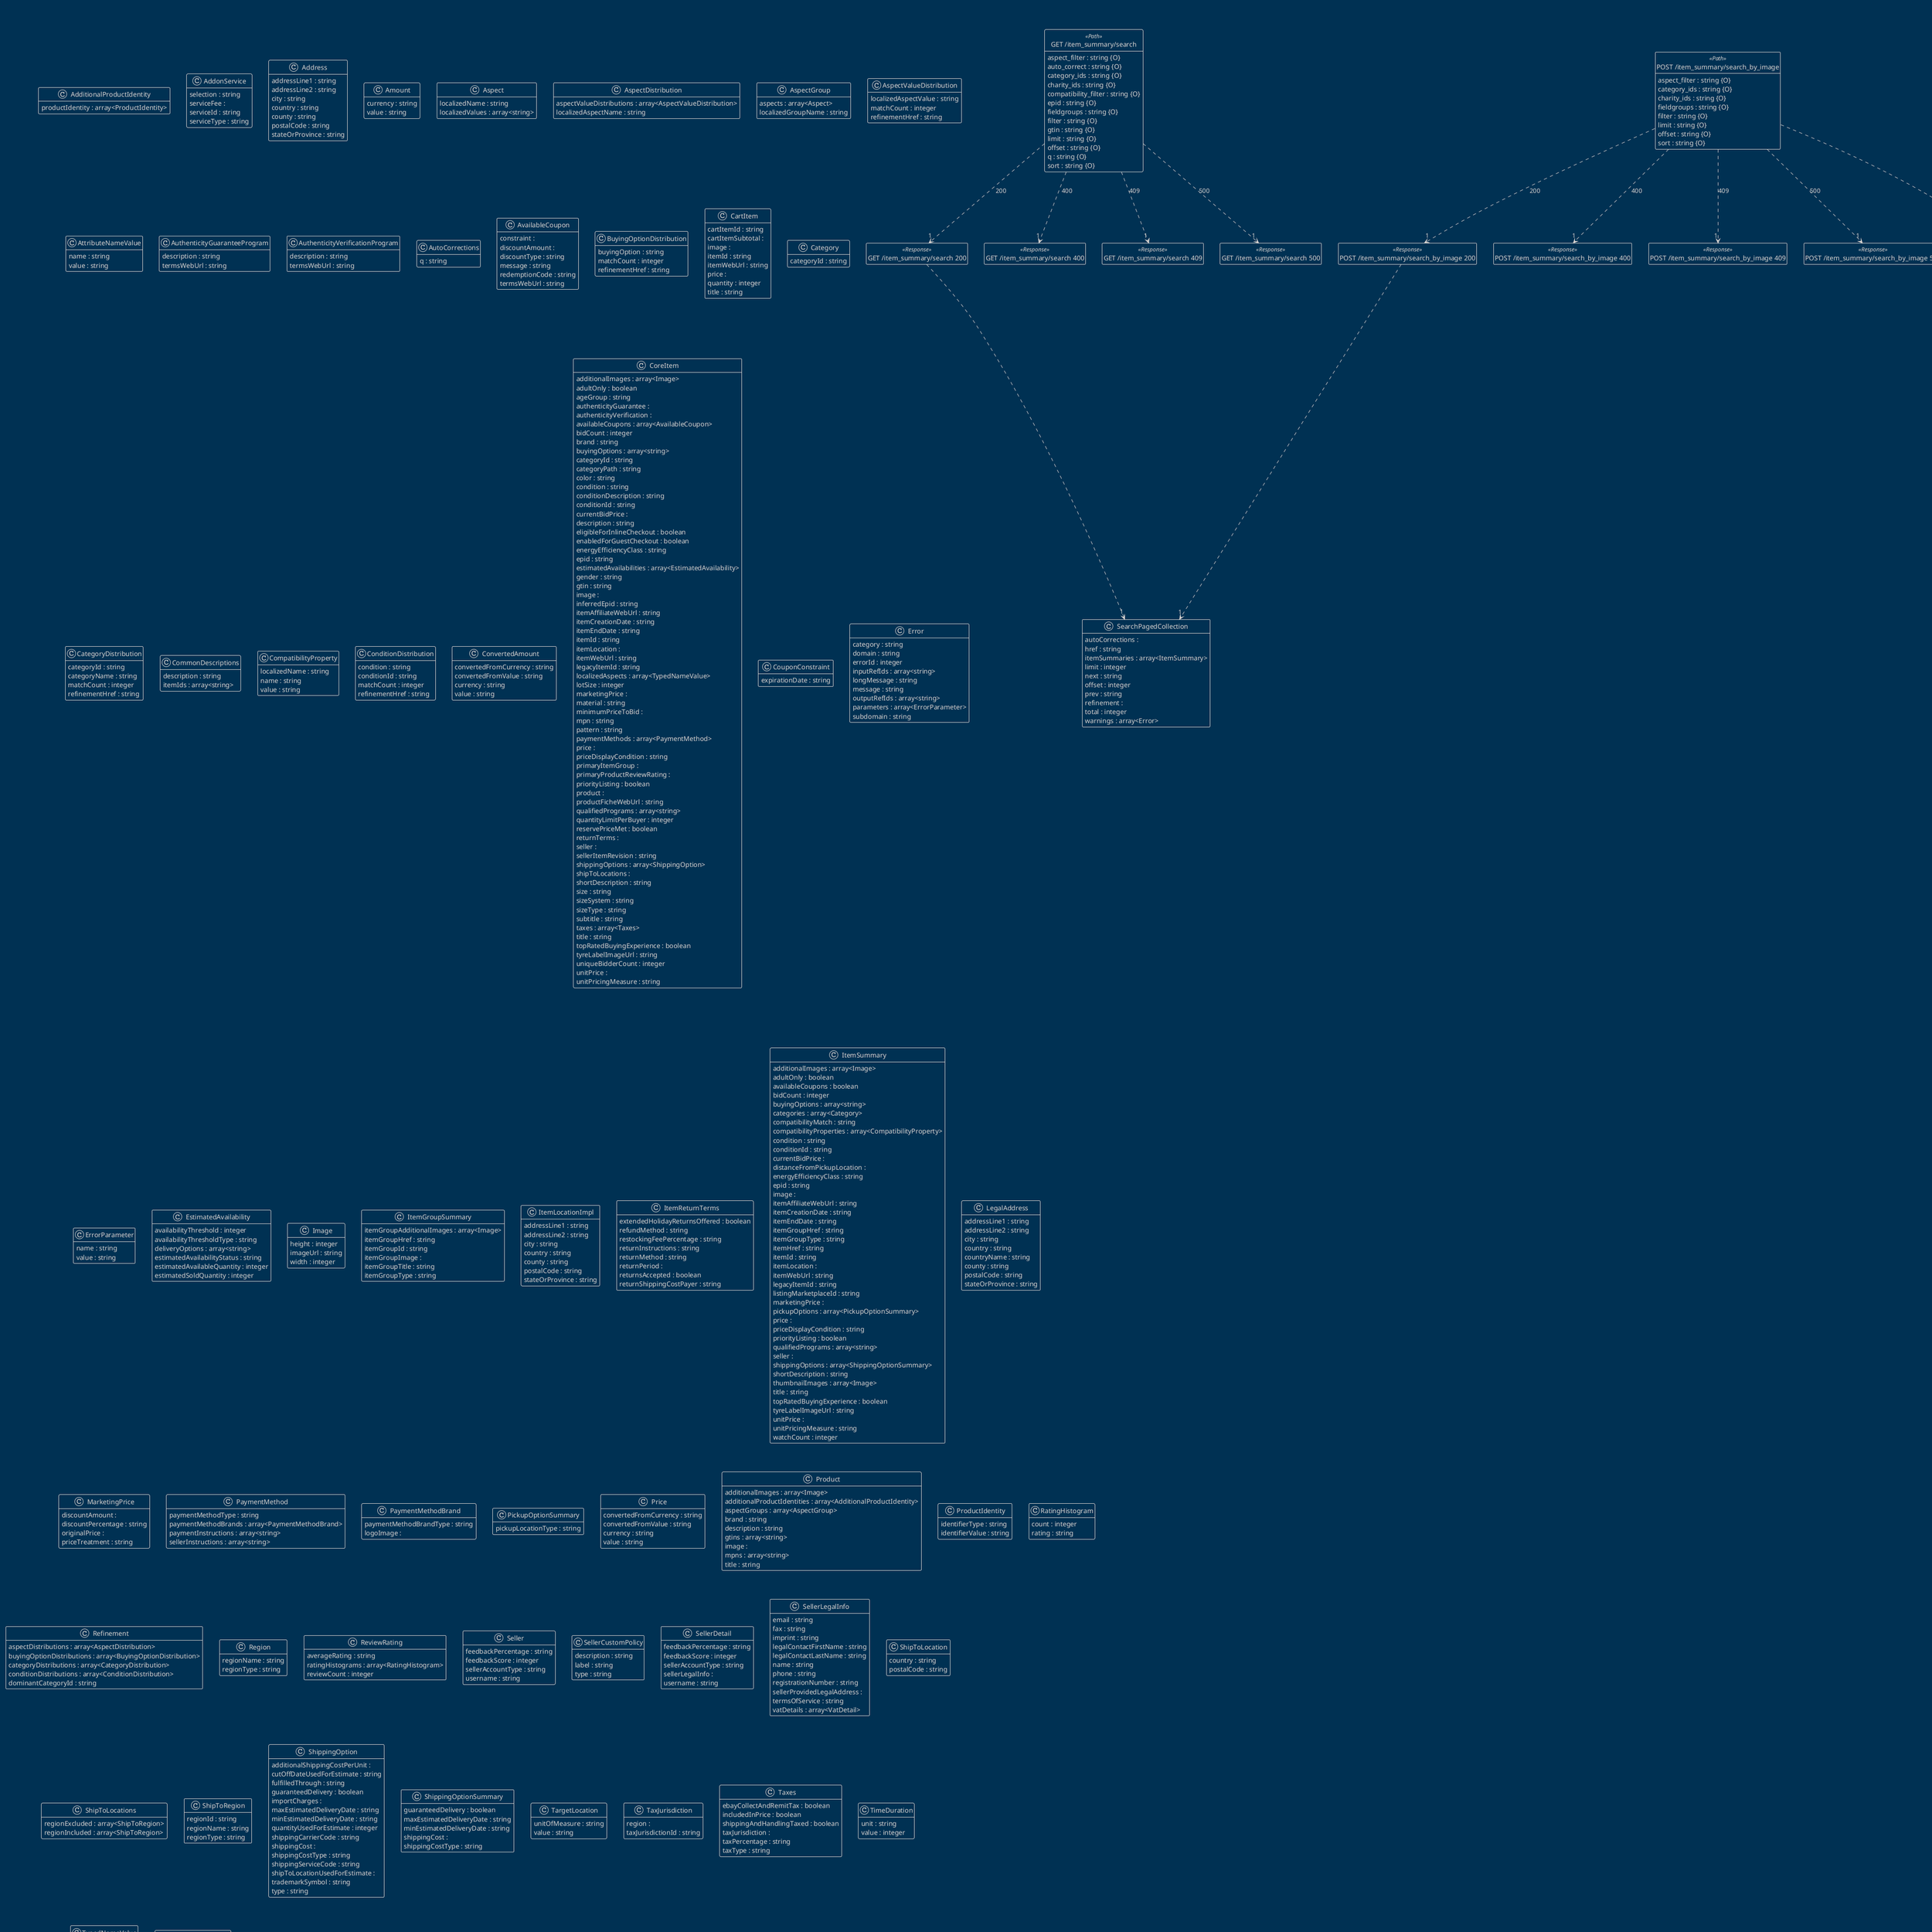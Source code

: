 @startuml OpenApi Type diagram

hide <<Path>> circle
hide <<Response>> circle
hide <<Parameter>> circle
hide empty methods
hide empty fields
set namespaceSeparator none

!theme blueprint
title Browse API v1.16.0
footer OpenApi Type diagram - futurum.openapi-to-plantuml
class "GET /item_summary/search" <<Path>> {
{field} aspect_filter : string {O}
{field} auto_correct : string {O}
{field} category_ids : string {O}
{field} charity_ids : string {O}
{field} compatibility_filter : string {O}
{field} epid : string {O}
{field} fieldgroups : string {O}
{field} filter : string {O}
{field} gtin : string {O}
{field} limit : string {O}
{field} offset : string {O}
{field} q : string {O}
{field} sort : string {O}
}

class "GET /item_summary/search 200" <<Response>> { }
class "GET /item_summary/search 400" <<Response>> { }
class "GET /item_summary/search 409" <<Response>> { }
class "GET /item_summary/search 500" <<Response>> { }
class "POST /item_summary/search_by_image" <<Path>> {
{field} aspect_filter : string {O}
{field} category_ids : string {O}
{field} charity_ids : string {O}
{field} fieldgroups : string {O}
{field} filter : string {O}
{field} limit : string {O}
{field} offset : string {O}
{field} sort : string {O}
}

class "POST /item_summary/search_by_image 200" <<Response>> { }
class "POST /item_summary/search_by_image 400" <<Response>> { }
class "POST /item_summary/search_by_image 409" <<Response>> { }
class "POST /item_summary/search_by_image 500" <<Response>> { }
class "GET /item/{item_id}" <<Path>> {
{field} fieldgroups : string {O}
{field} item_id : string
}

class "GET /item/{item_id} 200" <<Response>> { }
class "GET /item/{item_id} 400" <<Response>> { }
class "GET /item/{item_id} 404" <<Response>> { }
class "GET /item/{item_id} 409" <<Response>> { }
class "GET /item/{item_id} 500" <<Response>> { }
class "GET /item/get_item_by_legacy_id" <<Path>> {
{field} fieldgroups : string {O}
{field} legacy_item_id : string
{field} legacy_variation_id : string {O}
{field} legacy_variation_sku : string {O}
}

class "GET /item/get_item_by_legacy_id 200" <<Response>> { }
class "GET /item/get_item_by_legacy_id 400" <<Response>> { }
class "GET /item/get_item_by_legacy_id 404" <<Response>> { }
class "GET /item/get_item_by_legacy_id 409" <<Response>> { }
class "GET /item/get_item_by_legacy_id 500" <<Response>> { }
class "GET /item/" <<Path>> {
{field} item_ids : string {O}
{field} item_group_ids : string {O}
}

class "GET /item/ 200" <<Response>> { }
class "GET /item/ 400" <<Response>> { }
class "GET /item/ 404" <<Response>> { }
class "GET /item/ 409" <<Response>> { }
class "GET /item/ 500" <<Response>> { }
class "GET /item/get_items_by_item_group" <<Path>> {
{field} item_group_id : string
}

class "GET /item/get_items_by_item_group 200" <<Response>> { }
class "GET /item/get_items_by_item_group 400" <<Response>> { }
class "GET /item/get_items_by_item_group 404" <<Response>> { }
class "GET /item/get_items_by_item_group 409" <<Response>> { }
class "GET /item/get_items_by_item_group 500" <<Response>> { }
class "POST /item/{item_id}/check_compatibility" <<Path>> {
{field} item_id : string
{field} X-EBAY-C-MARKETPLACE-ID : string
}

class "POST /item/{item_id}/check_compatibility 200" <<Response>> { }
class "POST /item/{item_id}/check_compatibility 400" <<Response>> { }
class "POST /item/{item_id}/check_compatibility 404" <<Response>> { }
class "POST /item/{item_id}/check_compatibility 409" <<Response>> { }
class "POST /item/{item_id}/check_compatibility 500" <<Response>> { }
class "POST /shopping_cart/add_item" <<Path>> {
}

class "POST /shopping_cart/add_item 200" <<Response>> { }
class "POST /shopping_cart/add_item 204" <<Response>> { }
class "POST /shopping_cart/add_item 400" <<Response>> { }
class "POST /shopping_cart/add_item 403" <<Response>> { }
class "POST /shopping_cart/add_item 409" <<Response>> { }
class "POST /shopping_cart/add_item 500" <<Response>> { }
class "GET /shopping_cart/" <<Path>> {
}

class "GET /shopping_cart/ 200" <<Response>> { }
class "GET /shopping_cart/ 204" <<Response>> { }
class "GET /shopping_cart/ 400" <<Response>> { }
class "GET /shopping_cart/ 403" <<Response>> { }
class "GET /shopping_cart/ 404" <<Response>> { }
class "GET /shopping_cart/ 500" <<Response>> { }
class "POST /shopping_cart/remove_item" <<Path>> {
}

class "POST /shopping_cart/remove_item 200" <<Response>> { }
class "POST /shopping_cart/remove_item 204" <<Response>> { }
class "POST /shopping_cart/remove_item 400" <<Response>> { }
class "POST /shopping_cart/remove_item 403" <<Response>> { }
class "POST /shopping_cart/remove_item 409" <<Response>> { }
class "POST /shopping_cart/remove_item 500" <<Response>> { }
class "POST /shopping_cart/update_quantity" <<Path>> {
}

class "POST /shopping_cart/update_quantity 200" <<Response>> { }
class "POST /shopping_cart/update_quantity 400" <<Response>> { }
class "POST /shopping_cart/update_quantity 403" <<Response>> { }
class "POST /shopping_cart/update_quantity 409" <<Response>> { }
class "POST /shopping_cart/update_quantity 500" <<Response>> { }
class "AddCartItemInput" {
{field} itemId : string
{field} quantity : integer
}

class "AdditionalProductIdentity" {
{field} productIdentity : array<ProductIdentity>
}

class "AddonService" {
{field} selection : string
{field} serviceFee : 
{field} serviceId : string
{field} serviceType : string
}

class "Address" {
{field} addressLine1 : string
{field} addressLine2 : string
{field} city : string
{field} country : string
{field} county : string
{field} postalCode : string
{field} stateOrProvince : string
}

class "Amount" {
{field} currency : string
{field} value : string
}

class "Aspect" {
{field} localizedName : string
{field} localizedValues : array<string>
}

class "AspectDistribution" {
{field} aspectValueDistributions : array<AspectValueDistribution>
{field} localizedAspectName : string
}

class "AspectGroup" {
{field} aspects : array<Aspect>
{field} localizedGroupName : string
}

class "AspectValueDistribution" {
{field} localizedAspectValue : string
{field} matchCount : integer
{field} refinementHref : string
}

class "AttributeNameValue" {
{field} name : string
{field} value : string
}

class "AuthenticityGuaranteeProgram" {
{field} description : string
{field} termsWebUrl : string
}

class "AuthenticityVerificationProgram" {
{field} description : string
{field} termsWebUrl : string
}

class "AutoCorrections" {
{field} q : string
}

class "AvailableCoupon" {
{field} constraint : 
{field} discountAmount : 
{field} discountType : string
{field} message : string
{field} redemptionCode : string
{field} termsWebUrl : string
}

class "BuyingOptionDistribution" {
{field} buyingOption : string
{field} matchCount : integer
{field} refinementHref : string
}

class "CartItem" {
{field} cartItemId : string
{field} cartItemSubtotal : 
{field} image : 
{field} itemId : string
{field} itemWebUrl : string
{field} price : 
{field} quantity : integer
{field} title : string
}

class "Category" {
{field} categoryId : string
}

class "CategoryDistribution" {
{field} categoryId : string
{field} categoryName : string
{field} matchCount : integer
{field} refinementHref : string
}

class "CommonDescriptions" {
{field} description : string
{field} itemIds : array<string>
}

class "CompatibilityPayload" {
{field} compatibilityProperties : array<AttributeNameValue>
}

class "CompatibilityProperty" {
{field} localizedName : string
{field} name : string
{field} value : string
}

class "CompatibilityResponse" {
{field} compatibilityStatus : string
{field} warnings : array<Error>
}

class "ConditionDistribution" {
{field} condition : string
{field} conditionId : string
{field} matchCount : integer
{field} refinementHref : string
}

class "ConvertedAmount" {
{field} convertedFromCurrency : string
{field} convertedFromValue : string
{field} currency : string
{field} value : string
}

class "CoreItem" {
{field} additionalImages : array<Image>
{field} adultOnly : boolean
{field} ageGroup : string
{field} authenticityGuarantee : 
{field} authenticityVerification : 
{field} availableCoupons : array<AvailableCoupon>
{field} bidCount : integer
{field} brand : string
{field} buyingOptions : array<string>
{field} categoryId : string
{field} categoryPath : string
{field} color : string
{field} condition : string
{field} conditionDescription : string
{field} conditionId : string
{field} currentBidPrice : 
{field} description : string
{field} eligibleForInlineCheckout : boolean
{field} enabledForGuestCheckout : boolean
{field} energyEfficiencyClass : string
{field} epid : string
{field} estimatedAvailabilities : array<EstimatedAvailability>
{field} gender : string
{field} gtin : string
{field} image : 
{field} inferredEpid : string
{field} itemAffiliateWebUrl : string
{field} itemCreationDate : string
{field} itemEndDate : string
{field} itemId : string
{field} itemLocation : 
{field} itemWebUrl : string
{field} legacyItemId : string
{field} localizedAspects : array<TypedNameValue>
{field} lotSize : integer
{field} marketingPrice : 
{field} material : string
{field} minimumPriceToBid : 
{field} mpn : string
{field} pattern : string
{field} paymentMethods : array<PaymentMethod>
{field} price : 
{field} priceDisplayCondition : string
{field} primaryItemGroup : 
{field} primaryProductReviewRating : 
{field} priorityListing : boolean
{field} product : 
{field} productFicheWebUrl : string
{field} qualifiedPrograms : array<string>
{field} quantityLimitPerBuyer : integer
{field} reservePriceMet : boolean
{field} returnTerms : 
{field} seller : 
{field} sellerItemRevision : string
{field} shippingOptions : array<ShippingOption>
{field} shipToLocations : 
{field} shortDescription : string
{field} size : string
{field} sizeSystem : string
{field} sizeType : string
{field} subtitle : string
{field} taxes : array<Taxes>
{field} title : string
{field} topRatedBuyingExperience : boolean
{field} tyreLabelImageUrl : string
{field} uniqueBidderCount : integer
{field} unitPrice : 
{field} unitPricingMeasure : string
}

class "CouponConstraint" {
{field} expirationDate : string
}

class "Error" {
{field} category : string
{field} domain : string
{field} errorId : integer
{field} inputRefIds : array<string>
{field} longMessage : string
{field} message : string
{field} outputRefIds : array<string>
{field} parameters : array<ErrorParameter>
{field} subdomain : string
}

class "ErrorParameter" {
{field} name : string
{field} value : string
}

class "EstimatedAvailability" {
{field} availabilityThreshold : integer
{field} availabilityThresholdType : string
{field} deliveryOptions : array<string>
{field} estimatedAvailabilityStatus : string
{field} estimatedAvailableQuantity : integer
{field} estimatedSoldQuantity : integer
}

class "Image" {
{field} height : integer
{field} imageUrl : string
{field} width : integer
}

class "Item" {
{field} additionalImages : array<Image>
{field} addonServices : array<AddonService>
{field} adultOnly : boolean
{field} ageGroup : string
{field} authenticityGuarantee : 
{field} authenticityVerification : 
{field} availableCoupons : array<AvailableCoupon>
{field} bidCount : integer
{field} brand : string
{field} buyingOptions : array<string>
{field} categoryId : string
{field} categoryIdPath : string
{field} categoryPath : string
{field} color : string
{field} condition : string
{field} conditionDescription : string
{field} conditionId : string
{field} currentBidPrice : 
{field} description : string
{field} ecoParticipationFee : 
{field} eligibleForInlineCheckout : boolean
{field} enabledForGuestCheckout : boolean
{field} energyEfficiencyClass : string
{field} epid : string
{field} estimatedAvailabilities : array<EstimatedAvailability>
{field} gender : string
{field} gtin : string
{field} image : 
{field} inferredEpid : string
{field} itemAffiliateWebUrl : string
{field} itemCreationDate : string
{field} itemEndDate : string
{field} itemId : string
{field} itemLocation : 
{field} itemWebUrl : string
{field} legacyItemId : string
{field} listingMarketplaceId : string
{field} localizedAspects : array<TypedNameValue>
{field} lotSize : integer
{field} marketingPrice : 
{field} material : string
{field} minimumPriceToBid : 
{field} mpn : string
{field} pattern : string
{field} paymentMethods : array<PaymentMethod>
{field} price : 
{field} priceDisplayCondition : string
{field} primaryItemGroup : 
{field} primaryProductReviewRating : 
{field} priorityListing : boolean
{field} product : 
{field} productFicheWebUrl : string
{field} qualifiedPrograms : array<string>
{field} quantityLimitPerBuyer : integer
{field} reservePriceMet : boolean
{field} returnTerms : 
{field} seller : 
{field} sellerCustomPolicies : array<SellerCustomPolicy>
{field} sellerItemRevision : string
{field} shippingOptions : array<ShippingOption>
{field} shipToLocations : 
{field} shortDescription : string
{field} size : string
{field} sizeSystem : string
{field} sizeType : string
{field} subtitle : string
{field} taxes : array<Taxes>
{field} title : string
{field} topRatedBuyingExperience : boolean
{field} tyreLabelImageUrl : string
{field} uniqueBidderCount : integer
{field} unitPrice : 
{field} unitPricingMeasure : string
{field} warnings : array<Error>
{field} watchCount : integer
}

class "ItemGroup" {
{field} commonDescriptions : array<CommonDescriptions>
{field} items : array<Item>
{field} warnings : array<Error>
}

class "ItemGroupSummary" {
{field} itemGroupAdditionalImages : array<Image>
{field} itemGroupHref : string
{field} itemGroupId : string
{field} itemGroupImage : 
{field} itemGroupTitle : string
{field} itemGroupType : string
}

class "ItemLocationImpl" {
{field} addressLine1 : string
{field} addressLine2 : string
{field} city : string
{field} country : string
{field} county : string
{field} postalCode : string
{field} stateOrProvince : string
}

class "ItemReturnTerms" {
{field} extendedHolidayReturnsOffered : boolean
{field} refundMethod : string
{field} restockingFeePercentage : string
{field} returnInstructions : string
{field} returnMethod : string
{field} returnPeriod : 
{field} returnsAccepted : boolean
{field} returnShippingCostPayer : string
}

class "ItemSummary" {
{field} additionalImages : array<Image>
{field} adultOnly : boolean
{field} availableCoupons : boolean
{field} bidCount : integer
{field} buyingOptions : array<string>
{field} categories : array<Category>
{field} compatibilityMatch : string
{field} compatibilityProperties : array<CompatibilityProperty>
{field} condition : string
{field} conditionId : string
{field} currentBidPrice : 
{field} distanceFromPickupLocation : 
{field} energyEfficiencyClass : string
{field} epid : string
{field} image : 
{field} itemAffiliateWebUrl : string
{field} itemCreationDate : string
{field} itemEndDate : string
{field} itemGroupHref : string
{field} itemGroupType : string
{field} itemHref : string
{field} itemId : string
{field} itemLocation : 
{field} itemWebUrl : string
{field} legacyItemId : string
{field} listingMarketplaceId : string
{field} marketingPrice : 
{field} pickupOptions : array<PickupOptionSummary>
{field} price : 
{field} priceDisplayCondition : string
{field} priorityListing : boolean
{field} qualifiedPrograms : array<string>
{field} seller : 
{field} shippingOptions : array<ShippingOptionSummary>
{field} shortDescription : string
{field} thumbnailImages : array<Image>
{field} title : string
{field} topRatedBuyingExperience : boolean
{field} tyreLabelImageUrl : string
{field} unitPrice : 
{field} unitPricingMeasure : string
{field} watchCount : integer
}

class "Items" {
{field} items : array<CoreItem>
{field} total : integer
{field} warnings : array<Error>
}

class "LegalAddress" {
{field} addressLine1 : string
{field} addressLine2 : string
{field} city : string
{field} country : string
{field} countryName : string
{field} county : string
{field} postalCode : string
{field} stateOrProvince : string
}

class "MarketingPrice" {
{field} discountAmount : 
{field} discountPercentage : string
{field} originalPrice : 
{field} priceTreatment : string
}

class "PaymentMethod" {
{field} paymentMethodType : string
{field} paymentMethodBrands : array<PaymentMethodBrand>
{field} paymentInstructions : array<string>
{field} sellerInstructions : array<string>
}

class "PaymentMethodBrand" {
{field} paymentMethodBrandType : string
{field} logoImage : 
}

class "PickupOptionSummary" {
{field} pickupLocationType : string
}

class "Price" {
{field} convertedFromCurrency : string
{field} convertedFromValue : string
{field} currency : string
{field} value : string
}

class "Product" {
{field} additionalImages : array<Image>
{field} additionalProductIdentities : array<AdditionalProductIdentity>
{field} aspectGroups : array<AspectGroup>
{field} brand : string
{field} description : string
{field} gtins : array<string>
{field} image : 
{field} mpns : array<string>
{field} title : string
}

class "ProductIdentity" {
{field} identifierType : string
{field} identifierValue : string
}

class "RatingHistogram" {
{field} count : integer
{field} rating : string
}

class "Refinement" {
{field} aspectDistributions : array<AspectDistribution>
{field} buyingOptionDistributions : array<BuyingOptionDistribution>
{field} categoryDistributions : array<CategoryDistribution>
{field} conditionDistributions : array<ConditionDistribution>
{field} dominantCategoryId : string
}

class "Region" {
{field} regionName : string
{field} regionType : string
}

class "RemoteShopcartResponse" {
{field} cartItems : array<CartItem>
{field} cartSubtotal : 
{field} cartWebUrl : string
{field} unavailableCartItems : array<CartItem>
{field} warnings : array<Error>
}

class "RemoveCartItemInput" {
{field} cartItemId : string
}

class "ReviewRating" {
{field} averageRating : string
{field} ratingHistograms : array<RatingHistogram>
{field} reviewCount : integer
}

class "SearchByImageRequest" {
{field} image : string
}

class "SearchPagedCollection" {
{field} autoCorrections : 
{field} href : string
{field} itemSummaries : array<ItemSummary>
{field} limit : integer
{field} next : string
{field} offset : integer
{field} prev : string
{field} refinement : 
{field} total : integer
{field} warnings : array<Error>
}

class "Seller" {
{field} feedbackPercentage : string
{field} feedbackScore : integer
{field} sellerAccountType : string
{field} username : string
}

class "SellerCustomPolicy" {
{field} description : string
{field} label : string
{field} type : string
}

class "SellerDetail" {
{field} feedbackPercentage : string
{field} feedbackScore : integer
{field} sellerAccountType : string
{field} sellerLegalInfo : 
{field} username : string
}

class "SellerLegalInfo" {
{field} email : string
{field} fax : string
{field} imprint : string
{field} legalContactFirstName : string
{field} legalContactLastName : string
{field} name : string
{field} phone : string
{field} registrationNumber : string
{field} sellerProvidedLegalAddress : 
{field} termsOfService : string
{field} vatDetails : array<VatDetail>
}

class "ShipToLocation" {
{field} country : string
{field} postalCode : string
}

class "ShipToLocations" {
{field} regionExcluded : array<ShipToRegion>
{field} regionIncluded : array<ShipToRegion>
}

class "ShipToRegion" {
{field} regionId : string
{field} regionName : string
{field} regionType : string
}

class "ShippingOption" {
{field} additionalShippingCostPerUnit : 
{field} cutOffDateUsedForEstimate : string
{field} fulfilledThrough : string
{field} guaranteedDelivery : boolean
{field} importCharges : 
{field} maxEstimatedDeliveryDate : string
{field} minEstimatedDeliveryDate : string
{field} quantityUsedForEstimate : integer
{field} shippingCarrierCode : string
{field} shippingCost : 
{field} shippingCostType : string
{field} shippingServiceCode : string
{field} shipToLocationUsedForEstimate : 
{field} trademarkSymbol : string
{field} type : string
}

class "ShippingOptionSummary" {
{field} guaranteedDelivery : boolean
{field} maxEstimatedDeliveryDate : string
{field} minEstimatedDeliveryDate : string
{field} shippingCost : 
{field} shippingCostType : string
}

class "TargetLocation" {
{field} unitOfMeasure : string
{field} value : string
}

class "TaxJurisdiction" {
{field} region : 
{field} taxJurisdictionId : string
}

class "Taxes" {
{field} ebayCollectAndRemitTax : boolean
{field} includedInPrice : boolean
{field} shippingAndHandlingTaxed : boolean
{field} taxJurisdiction : 
{field} taxPercentage : string
{field} taxType : string
}

class "TimeDuration" {
{field} unit : string
{field} value : integer
}

class "TypedNameValue" {
{field} name : string
{field} type : string
{field} value : string
}

class "UpdateCartItemInput" {
{field} cartItemId : string
{field} quantity : integer
}

class "VatDetail" {
{field} issuingCountry : string
{field} vatId : string
}

"GET /item_summary/search" ..> "1" "GET /item_summary/search 200" : "200"
"GET /item_summary/search 200" ..> "1" "SearchPagedCollection"
"GET /item_summary/search" ..> "1" "GET /item_summary/search 400" : "400"
"GET /item_summary/search" ..> "1" "GET /item_summary/search 409" : "409"
"GET /item_summary/search" ..> "1" "GET /item_summary/search 500" : "500"
"POST /item_summary/search_by_image" ..> "1" "POST /item_summary/search_by_image 200" : "200"
"POST /item_summary/search_by_image 200" ..> "1" "SearchPagedCollection"
"POST /item_summary/search_by_image" ..> "1" "POST /item_summary/search_by_image 400" : "400"
"POST /item_summary/search_by_image" ..> "1" "POST /item_summary/search_by_image 409" : "409"
"POST /item_summary/search_by_image" ..> "1" "POST /item_summary/search_by_image 500" : "500"
"GET /item/{item_id}" ..> "1" "GET /item/{item_id} 200" : "200"
"GET /item/{item_id} 200" ..> "1" "Item"
"GET /item/{item_id}" ..> "1" "GET /item/{item_id} 400" : "400"
"GET /item/{item_id}" ..> "1" "GET /item/{item_id} 404" : "404"
"GET /item/{item_id}" ..> "1" "GET /item/{item_id} 409" : "409"
"GET /item/{item_id}" ..> "1" "GET /item/{item_id} 500" : "500"
"GET /item/get_item_by_legacy_id" ..> "1" "GET /item/get_item_by_legacy_id 200" : "200"
"GET /item/get_item_by_legacy_id 200" ..> "1" "Item"
"GET /item/get_item_by_legacy_id" ..> "1" "GET /item/get_item_by_legacy_id 400" : "400"
"GET /item/get_item_by_legacy_id" ..> "1" "GET /item/get_item_by_legacy_id 404" : "404"
"GET /item/get_item_by_legacy_id" ..> "1" "GET /item/get_item_by_legacy_id 409" : "409"
"GET /item/get_item_by_legacy_id" ..> "1" "GET /item/get_item_by_legacy_id 500" : "500"
"GET /item/" ..> "1" "GET /item/ 200" : "200"
"GET /item/ 200" ..> "1" "Items"
"GET /item/" ..> "1" "GET /item/ 400" : "400"
"GET /item/" ..> "1" "GET /item/ 404" : "404"
"GET /item/" ..> "1" "GET /item/ 409" : "409"
"GET /item/" ..> "1" "GET /item/ 500" : "500"
"GET /item/get_items_by_item_group" ..> "1" "GET /item/get_items_by_item_group 200" : "200"
"GET /item/get_items_by_item_group 200" ..> "1" "ItemGroup"
"GET /item/get_items_by_item_group" ..> "1" "GET /item/get_items_by_item_group 400" : "400"
"GET /item/get_items_by_item_group" ..> "1" "GET /item/get_items_by_item_group 404" : "404"
"GET /item/get_items_by_item_group" ..> "1" "GET /item/get_items_by_item_group 409" : "409"
"GET /item/get_items_by_item_group" ..> "1" "GET /item/get_items_by_item_group 500" : "500"
"POST /item/{item_id}/check_compatibility" ..> "1" "POST /item/{item_id}/check_compatibility 200" : "200"
"POST /item/{item_id}/check_compatibility 200" ..> "1" "CompatibilityResponse"
"POST /item/{item_id}/check_compatibility" ..> "1" "POST /item/{item_id}/check_compatibility 400" : "400"
"POST /item/{item_id}/check_compatibility" ..> "1" "POST /item/{item_id}/check_compatibility 404" : "404"
"POST /item/{item_id}/check_compatibility" ..> "1" "POST /item/{item_id}/check_compatibility 409" : "409"
"POST /item/{item_id}/check_compatibility" ..> "1" "POST /item/{item_id}/check_compatibility 500" : "500"
"POST /shopping_cart/add_item" ..> "1" "POST /shopping_cart/add_item 200" : "200"
"POST /shopping_cart/add_item 200" ..> "1" "RemoteShopcartResponse"
"POST /shopping_cart/add_item" ..> "1" "POST /shopping_cart/add_item 204" : "204"
"POST /shopping_cart/add_item" ..> "1" "POST /shopping_cart/add_item 400" : "400"
"POST /shopping_cart/add_item" ..> "1" "POST /shopping_cart/add_item 403" : "403"
"POST /shopping_cart/add_item" ..> "1" "POST /shopping_cart/add_item 409" : "409"
"POST /shopping_cart/add_item" ..> "1" "POST /shopping_cart/add_item 500" : "500"
"GET /shopping_cart/" ..> "1" "GET /shopping_cart/ 200" : "200"
"GET /shopping_cart/ 200" ..> "1" "RemoteShopcartResponse"
"GET /shopping_cart/" ..> "1" "GET /shopping_cart/ 204" : "204"
"GET /shopping_cart/" ..> "1" "GET /shopping_cart/ 400" : "400"
"GET /shopping_cart/" ..> "1" "GET /shopping_cart/ 403" : "403"
"GET /shopping_cart/" ..> "1" "GET /shopping_cart/ 404" : "404"
"GET /shopping_cart/" ..> "1" "GET /shopping_cart/ 500" : "500"
"POST /shopping_cart/remove_item" ..> "1" "POST /shopping_cart/remove_item 200" : "200"
"POST /shopping_cart/remove_item 200" ..> "1" "RemoteShopcartResponse"
"POST /shopping_cart/remove_item" ..> "1" "POST /shopping_cart/remove_item 204" : "204"
"POST /shopping_cart/remove_item" ..> "1" "POST /shopping_cart/remove_item 400" : "400"
"POST /shopping_cart/remove_item" ..> "1" "POST /shopping_cart/remove_item 403" : "403"
"POST /shopping_cart/remove_item" ..> "1" "POST /shopping_cart/remove_item 409" : "409"
"POST /shopping_cart/remove_item" ..> "1" "POST /shopping_cart/remove_item 500" : "500"
"POST /shopping_cart/update_quantity" ..> "1" "POST /shopping_cart/update_quantity 200" : "200"
"POST /shopping_cart/update_quantity 200" ..> "1" "RemoteShopcartResponse"
"POST /shopping_cart/update_quantity" ..> "1" "POST /shopping_cart/update_quantity 400" : "400"
"POST /shopping_cart/update_quantity" ..> "1" "POST /shopping_cart/update_quantity 403" : "403"
"POST /shopping_cart/update_quantity" ..> "1" "POST /shopping_cart/update_quantity 409" : "409"
"POST /shopping_cart/update_quantity" ..> "1" "POST /shopping_cart/update_quantity 500" : "500"
"POST /item_summary/search_by_image" ..> "1" "SearchByImageRequest"
"POST /item/{item_id}/check_compatibility" ..> "1" "CompatibilityPayload"
"POST /shopping_cart/add_item" ..> "1" "AddCartItemInput"
"POST /shopping_cart/remove_item" ..> "1" "RemoveCartItemInput"
"POST /shopping_cart/update_quantity" ..> "1" "UpdateCartItemInput"


@enduml